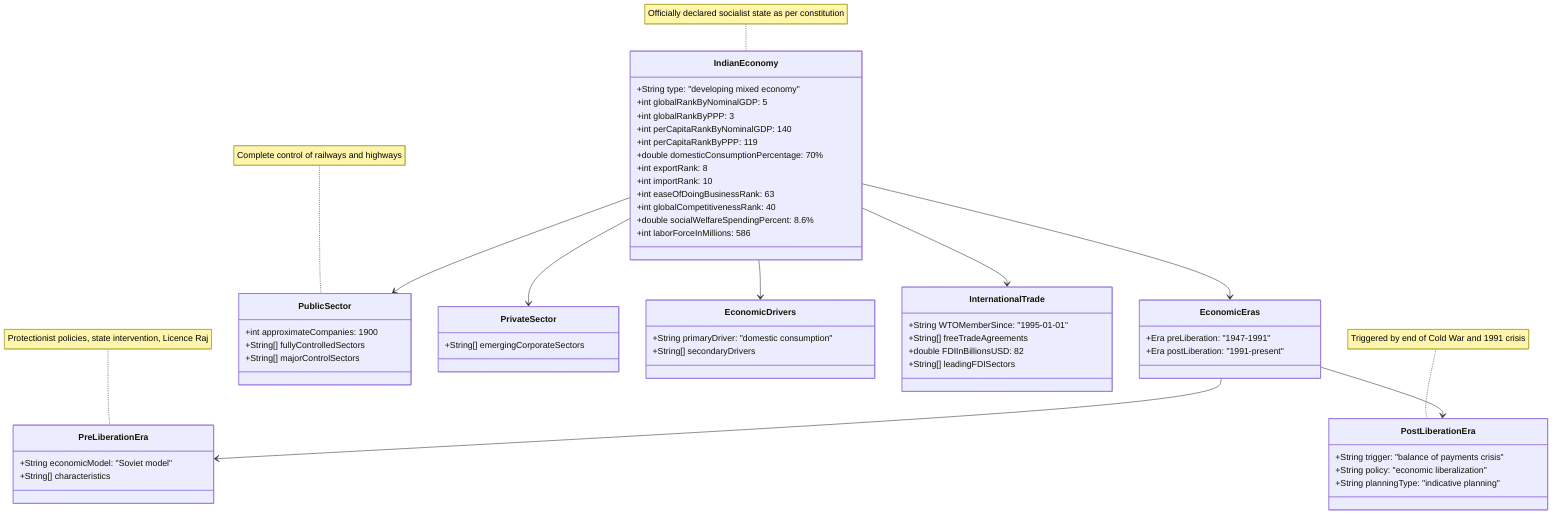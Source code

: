 classDiagram
    class IndianEconomy {
        +String type: "developing mixed economy"
        +int globalRankByNominalGDP: 5
        +int globalRankByPPP: 3
        +int perCapitaRankByNominalGDP: 140
        +int perCapitaRankByPPP: 119
        +double domesticConsumptionPercentage: 70%
        +int exportRank: 8
        +int importRank: 10
        +int easeOfDoingBusinessRank: 63
        +int globalCompetitivenessRank: 40
        +double socialWelfareSpendingPercent: 8.6%
        +int laborForceInMillions: 586
    }
    note for IndianEconomy "Officially declared socialist state as per constitution"

    class EconomicEras {
        +Era preLiberation: "1947-1991"
        +Era postLiberation: "1991-present"
    }

    class PreLiberationEra {
        +String economicModel: "Soviet model"
        +String[] characteristics
    }
    note for PreLiberationEra "Protectionist policies, state intervention, Licence Raj"

    class PostLiberationEra {
        +String trigger: "balance of payments crisis"
        +String policy: "economic liberalization"
        +String planningType: "indicative planning"
    }
    note for PostLiberationEra "Triggered by end of Cold War and 1991 crisis"

    class PublicSector {
        +int approximateCompanies: 1900
        +String[] fullyControlledSectors
        +String[] majorControlSectors
    }
    note for PublicSector "Complete control of railways and highways"

    class PrivateSector {
        +String[] emergingCorporateSectors
    }

    class EconomicDrivers {
        +String primaryDriver: "domestic consumption"
        +String[] secondaryDrivers
    }

    class InternationalTrade {
        +String WTOMemberSince: "1995-01-01"
        +String[] freeTradeAgreements
        +double FDIInBillionsUSD: 82
        +String[] leadingFDISectors
    }

    IndianEconomy --> EconomicEras
    EconomicEras --> PreLiberationEra
    EconomicEras --> PostLiberationEra
    IndianEconomy --> PublicSector
    IndianEconomy --> PrivateSector
    IndianEconomy --> EconomicDrivers
    IndianEconomy --> InternationalTrade
